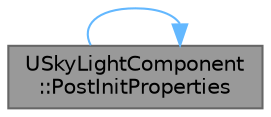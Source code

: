 digraph "USkyLightComponent::PostInitProperties"
{
 // INTERACTIVE_SVG=YES
 // LATEX_PDF_SIZE
  bgcolor="transparent";
  edge [fontname=Helvetica,fontsize=10,labelfontname=Helvetica,labelfontsize=10];
  node [fontname=Helvetica,fontsize=10,shape=box,height=0.2,width=0.4];
  rankdir="LR";
  Node1 [id="Node000001",label="USkyLightComponent\l::PostInitProperties",height=0.2,width=0.4,color="gray40", fillcolor="grey60", style="filled", fontcolor="black",tooltip="Called after the C++ constructor and after the properties have been initialized, including those load..."];
  Node1 -> Node1 [id="edge1_Node000001_Node000001",color="steelblue1",style="solid",tooltip=" "];
}
